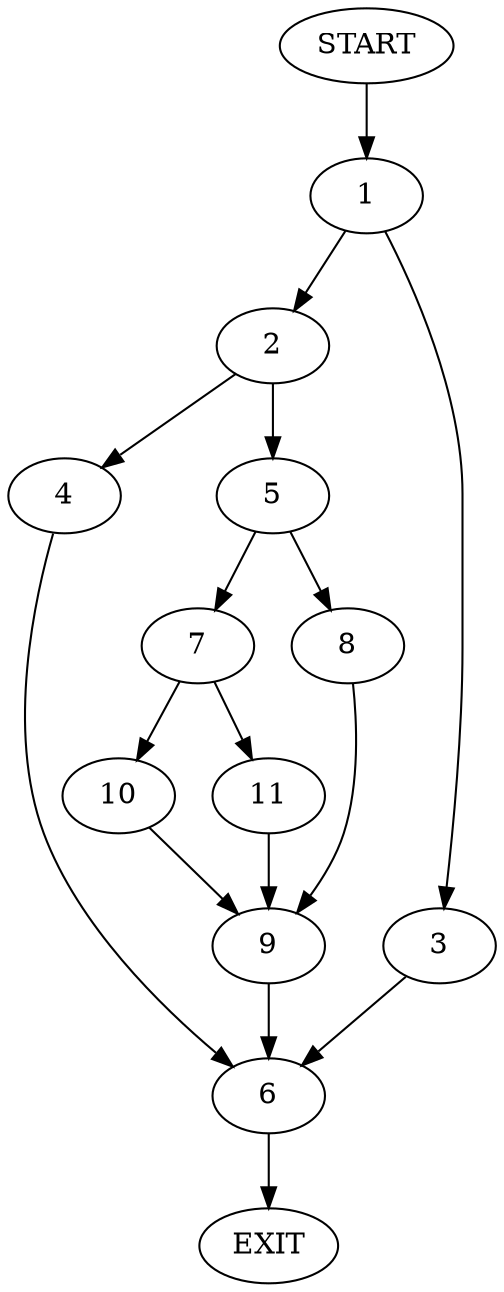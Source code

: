 digraph {
0 [label="START"]
12 [label="EXIT"]
0 -> 1
1 -> 2
1 -> 3
2 -> 4
2 -> 5
3 -> 6
6 -> 12
4 -> 6
5 -> 7
5 -> 8
8 -> 9
7 -> 10
7 -> 11
10 -> 9
11 -> 9
9 -> 6
}
